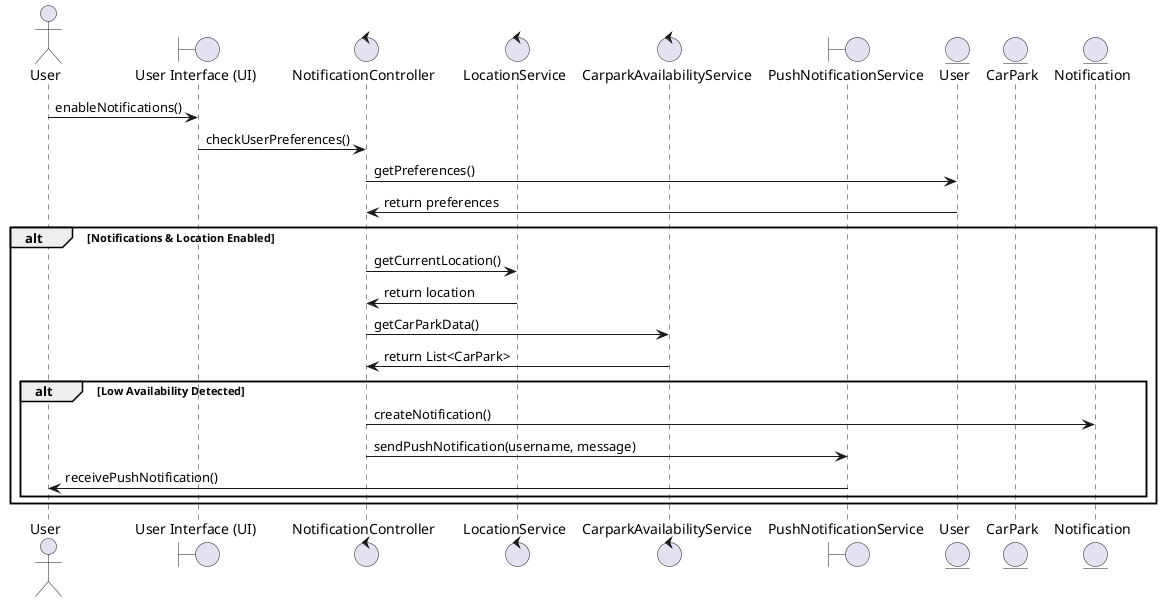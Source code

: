 @startuml

actor User

boundary "User Interface (UI)" as UI
control "NotificationController" as NC
control "LocationService" as LS
control "CarparkAvailabilityService" as CAS
boundary "PushNotificationService" as PNS
entity "User" as U
entity "CarPark" as CP
entity "Notification" as N

User -> UI: enableNotifications()
UI -> NC: checkUserPreferences()
NC -> U: getPreferences()
U -> NC: return preferences

alt Notifications & Location Enabled
    NC -> LS: getCurrentLocation()
    LS -> NC: return location
    NC -> CAS: getCarParkData()
    CAS -> NC: return List<CarPark>
    
    alt Low Availability Detected
        NC -> N: createNotification()
        NC -> PNS: sendPushNotification(username, message)
        PNS -> User: receivePushNotification()
    end
end

@enduml